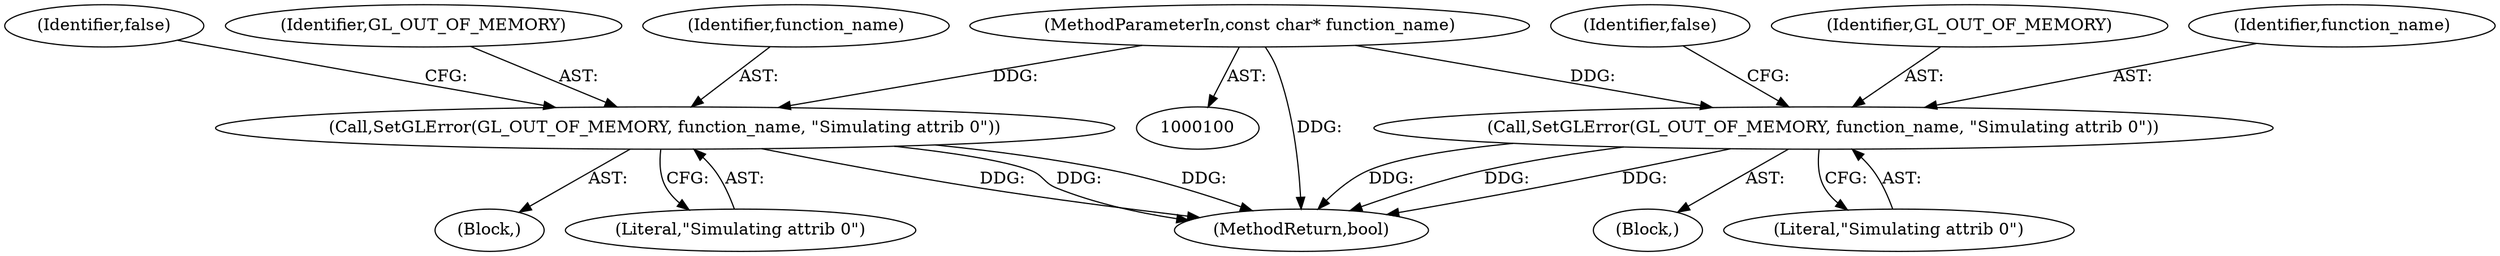 digraph "0_Chrome_3aad1a37affb1ab70d1897f2b03eb8c077264984_1@pointer" {
"1000101" [label="(MethodParameterIn,const char* function_name)"];
"1000166" [label="(Call,SetGLError(GL_OUT_OF_MEMORY, function_name, \"Simulating attrib 0\"))"];
"1000203" [label="(Call,SetGLError(GL_OUT_OF_MEMORY, function_name, \"Simulating attrib 0\"))"];
"1000203" [label="(Call,SetGLError(GL_OUT_OF_MEMORY, function_name, \"Simulating attrib 0\"))"];
"1000202" [label="(Block,)"];
"1000168" [label="(Identifier,function_name)"];
"1000169" [label="(Literal,\"Simulating attrib 0\")"];
"1000166" [label="(Call,SetGLError(GL_OUT_OF_MEMORY, function_name, \"Simulating attrib 0\"))"];
"1000171" [label="(Identifier,false)"];
"1000204" [label="(Identifier,GL_OUT_OF_MEMORY)"];
"1000165" [label="(Block,)"];
"1000167" [label="(Identifier,GL_OUT_OF_MEMORY)"];
"1000205" [label="(Identifier,function_name)"];
"1000208" [label="(Identifier,false)"];
"1000101" [label="(MethodParameterIn,const char* function_name)"];
"1000305" [label="(MethodReturn,bool)"];
"1000206" [label="(Literal,\"Simulating attrib 0\")"];
"1000101" -> "1000100"  [label="AST: "];
"1000101" -> "1000305"  [label="DDG: "];
"1000101" -> "1000166"  [label="DDG: "];
"1000101" -> "1000203"  [label="DDG: "];
"1000166" -> "1000165"  [label="AST: "];
"1000166" -> "1000169"  [label="CFG: "];
"1000167" -> "1000166"  [label="AST: "];
"1000168" -> "1000166"  [label="AST: "];
"1000169" -> "1000166"  [label="AST: "];
"1000171" -> "1000166"  [label="CFG: "];
"1000166" -> "1000305"  [label="DDG: "];
"1000166" -> "1000305"  [label="DDG: "];
"1000166" -> "1000305"  [label="DDG: "];
"1000203" -> "1000202"  [label="AST: "];
"1000203" -> "1000206"  [label="CFG: "];
"1000204" -> "1000203"  [label="AST: "];
"1000205" -> "1000203"  [label="AST: "];
"1000206" -> "1000203"  [label="AST: "];
"1000208" -> "1000203"  [label="CFG: "];
"1000203" -> "1000305"  [label="DDG: "];
"1000203" -> "1000305"  [label="DDG: "];
"1000203" -> "1000305"  [label="DDG: "];
}
